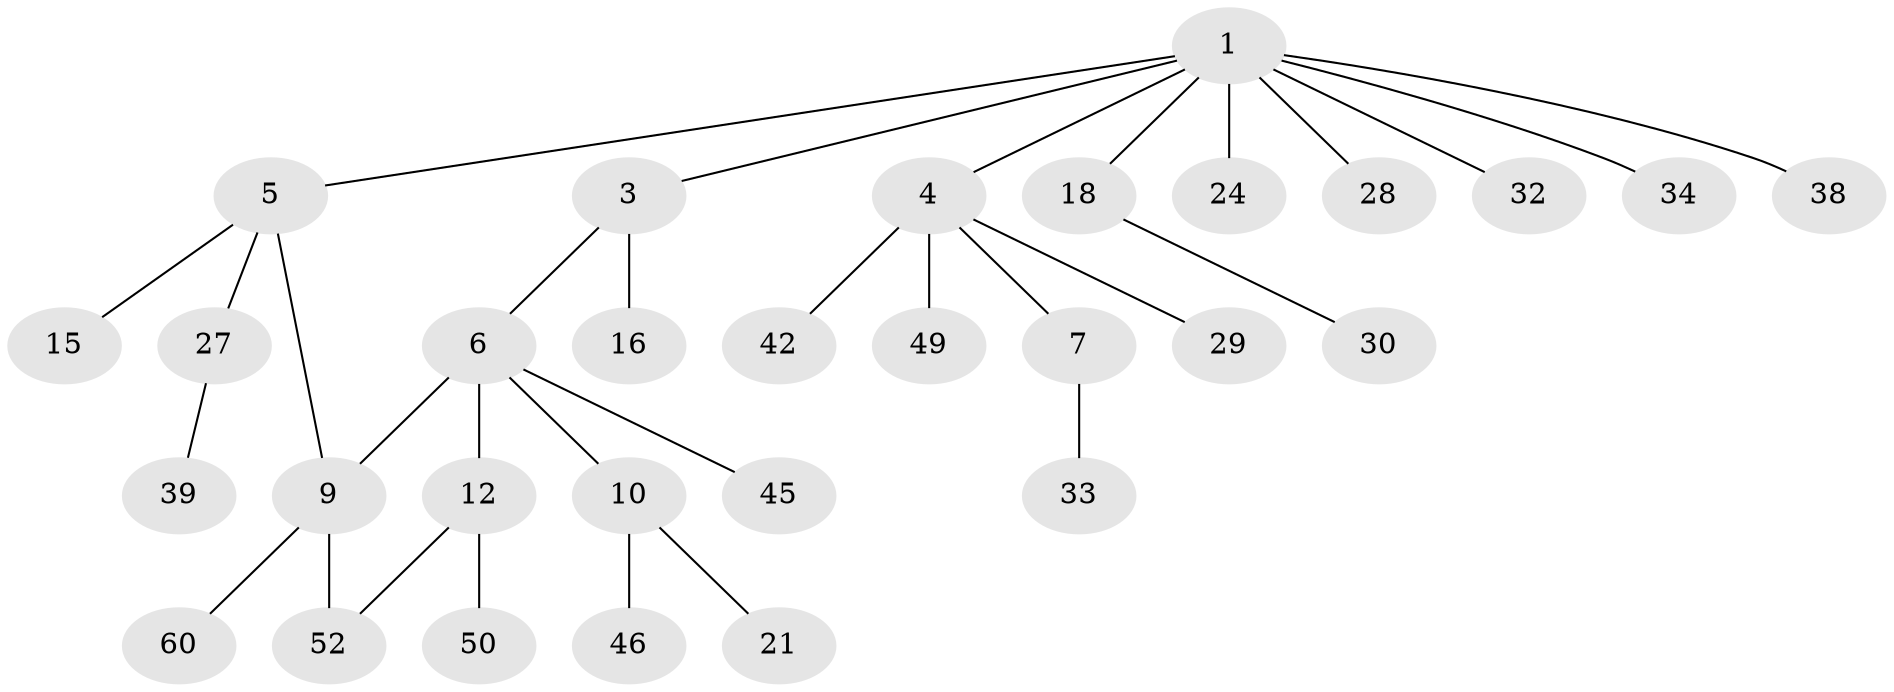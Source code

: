 // original degree distribution, {8: 0.016666666666666666, 3: 0.11666666666666667, 4: 0.08333333333333333, 6: 0.016666666666666666, 7: 0.016666666666666666, 2: 0.25, 1: 0.5}
// Generated by graph-tools (version 1.1) at 2025/13/03/09/25 04:13:28]
// undirected, 30 vertices, 31 edges
graph export_dot {
graph [start="1"]
  node [color=gray90,style=filled];
  1 [super="+2"];
  3 [super="+17"];
  4 [super="+19"];
  5 [super="+8"];
  6 [super="+20+14+36+55"];
  7 [super="+13"];
  9 [super="+11"];
  10 [super="+35"];
  12 [super="+23+57+41"];
  15;
  16 [super="+47+26"];
  18;
  21;
  24 [super="+25"];
  27 [super="+31+44"];
  28;
  29;
  30 [super="+37+40+56"];
  32;
  33;
  34 [super="+48"];
  38;
  39;
  42 [super="+43"];
  45;
  46;
  49;
  50 [super="+51"];
  52 [super="+53"];
  60;
  1 -- 3;
  1 -- 4;
  1 -- 5;
  1 -- 18;
  1 -- 28;
  1 -- 32;
  1 -- 34;
  1 -- 24;
  1 -- 38;
  3 -- 6;
  3 -- 16;
  4 -- 7;
  4 -- 29;
  4 -- 42;
  4 -- 49;
  5 -- 15;
  5 -- 9;
  5 -- 27;
  6 -- 10;
  6 -- 12;
  6 -- 45;
  6 -- 9;
  7 -- 33;
  9 -- 52;
  9 -- 60;
  10 -- 21;
  10 -- 46;
  12 -- 50;
  12 -- 52;
  18 -- 30;
  27 -- 39;
}
